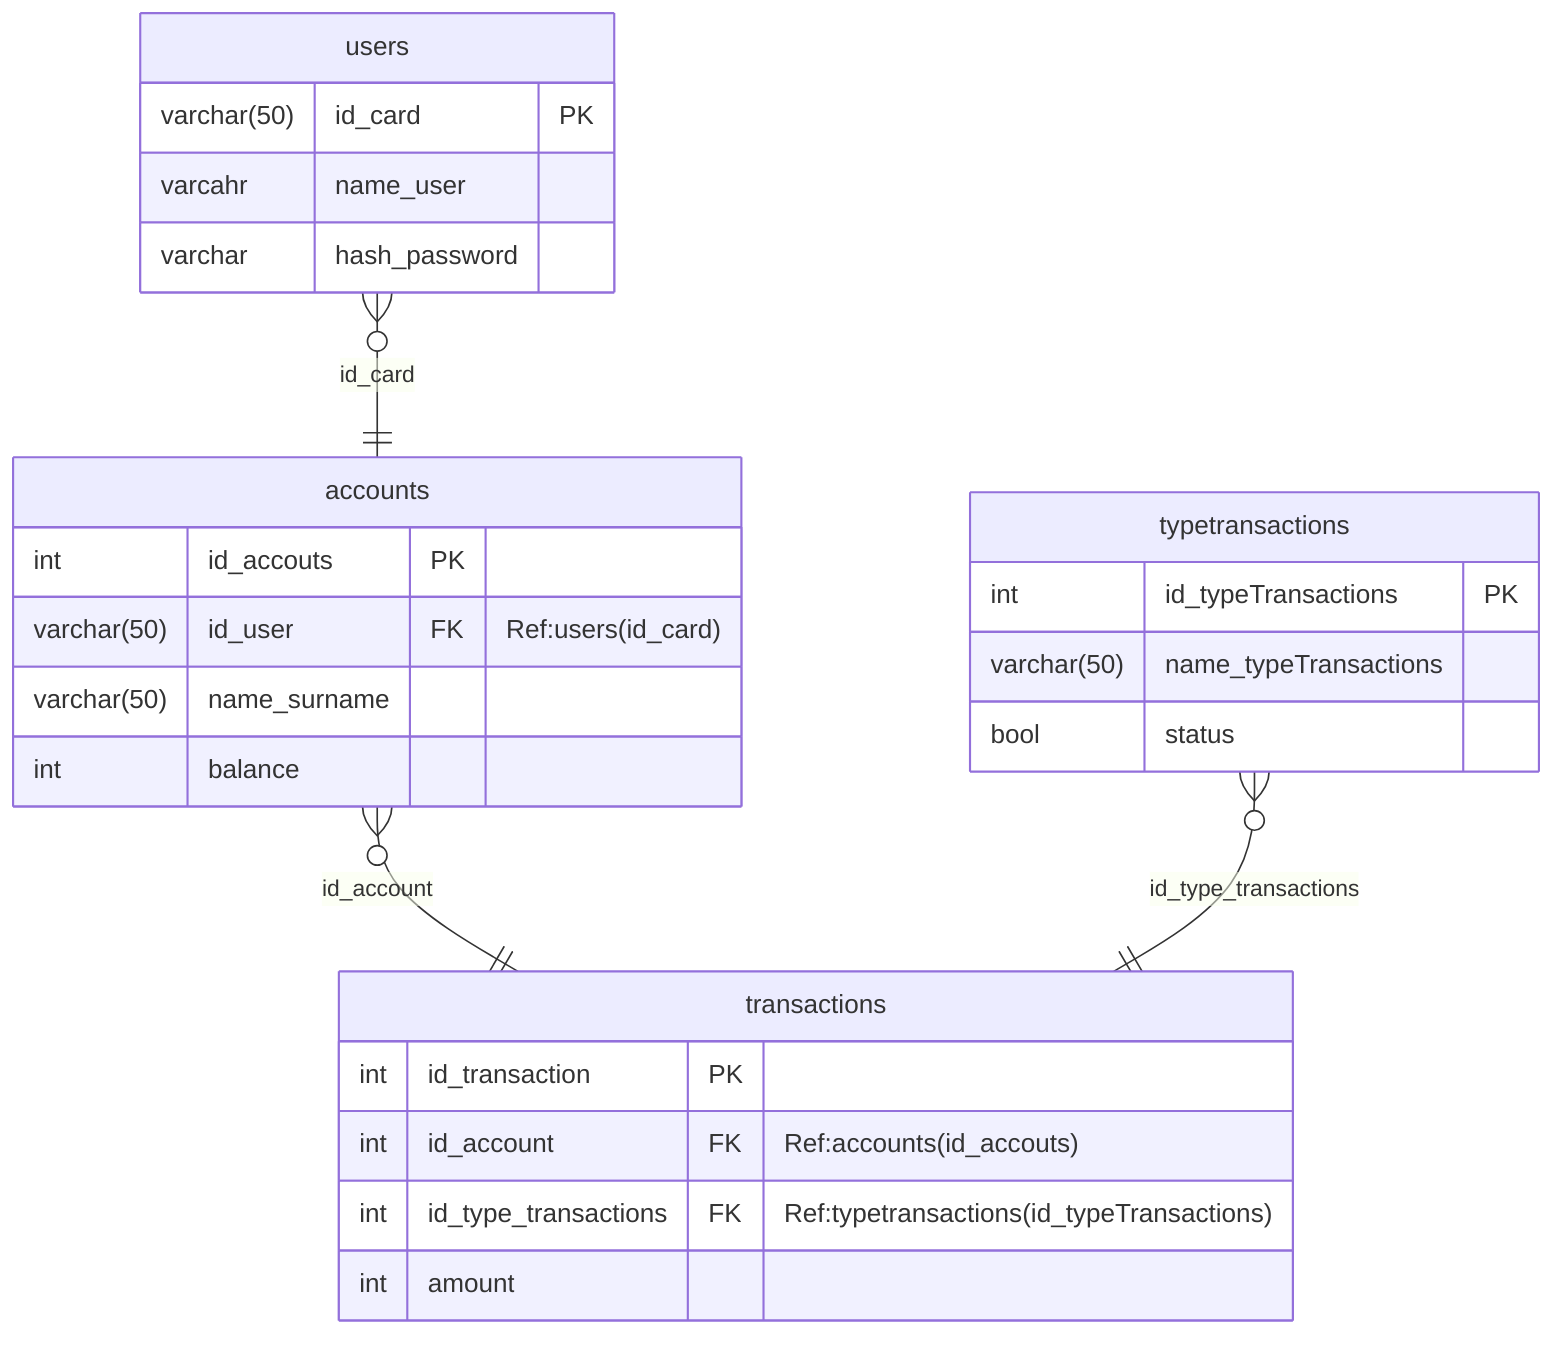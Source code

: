 erDiagram


users{
varchar(50) id_card PK
varcahr name_user
varchar hash_password
}

accounts{
int id_accouts PK
varchar(50) id_user FK "Ref:users(id_card)"
varchar(50) name_surname
int balance
}

typetransactions{
int id_typeTransactions PK
varchar(50) name_typeTransactions
bool status

}

transactions{
int id_transaction PK
int id_account FK "Ref:accounts(id_accouts)"
int id_type_transactions FK "Ref:typetransactions(id_typeTransactions)"
int amount
}




users }o--||accounts : id_card
accounts }o--|| transactions:id_account
typetransactions }o--||transactions : id_type_transactions